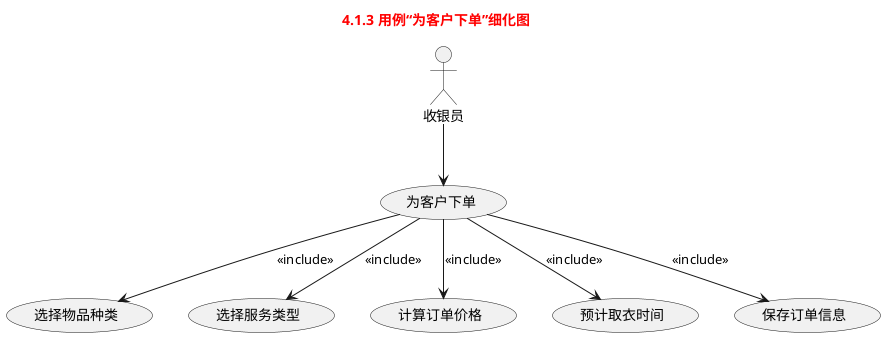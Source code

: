 @startuml
title <color:red><b>4.1.3 用例“为客户下单”细化图</b></color>

actor 收银员 as Cashier

Cashier --> (为客户下单)

(为客户下单) --> (选择物品种类) : <<include>>
(为客户下单) --> (选择服务类型) : <<include>>
(为客户下单) --> (计算订单价格) : <<include>>
(为客户下单) --> (预计取衣时间) : <<include>>
(为客户下单) --> (保存订单信息) : <<include>>
@enduml
